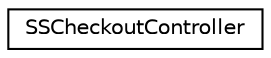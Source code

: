 digraph "Graphical Class Hierarchy"
{
  edge [fontname="Helvetica",fontsize="10",labelfontname="Helvetica",labelfontsize="10"];
  node [fontname="Helvetica",fontsize="10",shape=record];
  rankdir="LR";
  Node1 [label="SSCheckoutController",height=0.2,width=0.4,color="black", fillcolor="white", style="filled",URL="$class_s_s_checkout_controller.html"];
}
